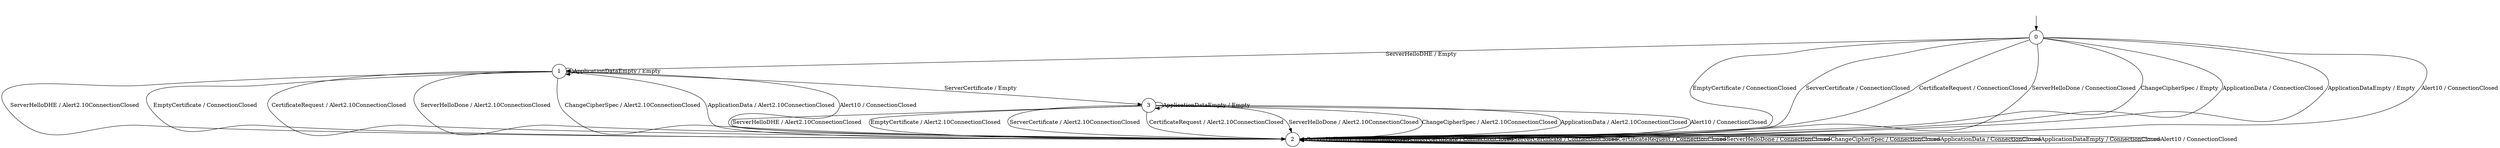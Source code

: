 digraph g {
__start0 [label="" shape="none"];

	s0 [shape="circle" label="0"];
	s1 [shape="circle" label="1"];
	s2 [shape="circle" label="2"];
	s3 [shape="circle" label="3"];
	s0 -> s1 [label="ServerHelloDHE / Empty"];
	s0 -> s2 [label="EmptyCertificate / ConnectionClosed"];
	s0 -> s2 [label="ServerCertificate / ConnectionClosed"];
	s0 -> s2 [label="CertificateRequest / ConnectionClosed"];
	s0 -> s2 [label="ServerHelloDone / ConnectionClosed"];
	s0 -> s2 [label="ChangeCipherSpec / Empty"];
	s0 -> s2 [label="ApplicationData / ConnectionClosed"];
	s0 -> s2 [label="ApplicationDataEmpty / Empty"];
	s0 -> s2 [label="Alert10 / ConnectionClosed"];
	s1 -> s2 [label="ServerHelloDHE / Alert2.10ConnectionClosed"];
	s1 -> s2 [label="EmptyCertificate / ConnectionClosed"];
	s1 -> s3 [label="ServerCertificate / Empty"];
	s1 -> s2 [label="CertificateRequest / Alert2.10ConnectionClosed"];
	s1 -> s2 [label="ServerHelloDone / Alert2.10ConnectionClosed"];
	s1 -> s2 [label="ChangeCipherSpec / Alert2.10ConnectionClosed"];
	s1 -> s2 [label="ApplicationData / Alert2.10ConnectionClosed"];
	s1 -> s1 [label="ApplicationDataEmpty / Empty"];
	s1 -> s2 [label="Alert10 / ConnectionClosed"];
	s2 -> s2 [label="ServerHelloDHE / ConnectionClosed"];
	s2 -> s2 [label="EmptyCertificate / ConnectionClosed"];
	s2 -> s2 [label="ServerCertificate / ConnectionClosed"];
	s2 -> s2 [label="CertificateRequest / ConnectionClosed"];
	s2 -> s2 [label="ServerHelloDone / ConnectionClosed"];
	s2 -> s2 [label="ChangeCipherSpec / ConnectionClosed"];
	s2 -> s2 [label="ApplicationData / ConnectionClosed"];
	s2 -> s2 [label="ApplicationDataEmpty / ConnectionClosed"];
	s2 -> s2 [label="Alert10 / ConnectionClosed"];
	s3 -> s2 [label="ServerHelloDHE / Alert2.10ConnectionClosed"];
	s3 -> s2 [label="EmptyCertificate / Alert2.10ConnectionClosed"];
	s3 -> s2 [label="ServerCertificate / Alert2.10ConnectionClosed"];
	s3 -> s2 [label="CertificateRequest / Alert2.10ConnectionClosed"];
	s3 -> s2 [label="ServerHelloDone / Alert2.10ConnectionClosed"];
	s3 -> s2 [label="ChangeCipherSpec / Alert2.10ConnectionClosed"];
	s3 -> s2 [label="ApplicationData / Alert2.10ConnectionClosed"];
	s3 -> s3 [label="ApplicationDataEmpty / Empty"];
	s3 -> s2 [label="Alert10 / ConnectionClosed"];

__start0 -> s0;
}
